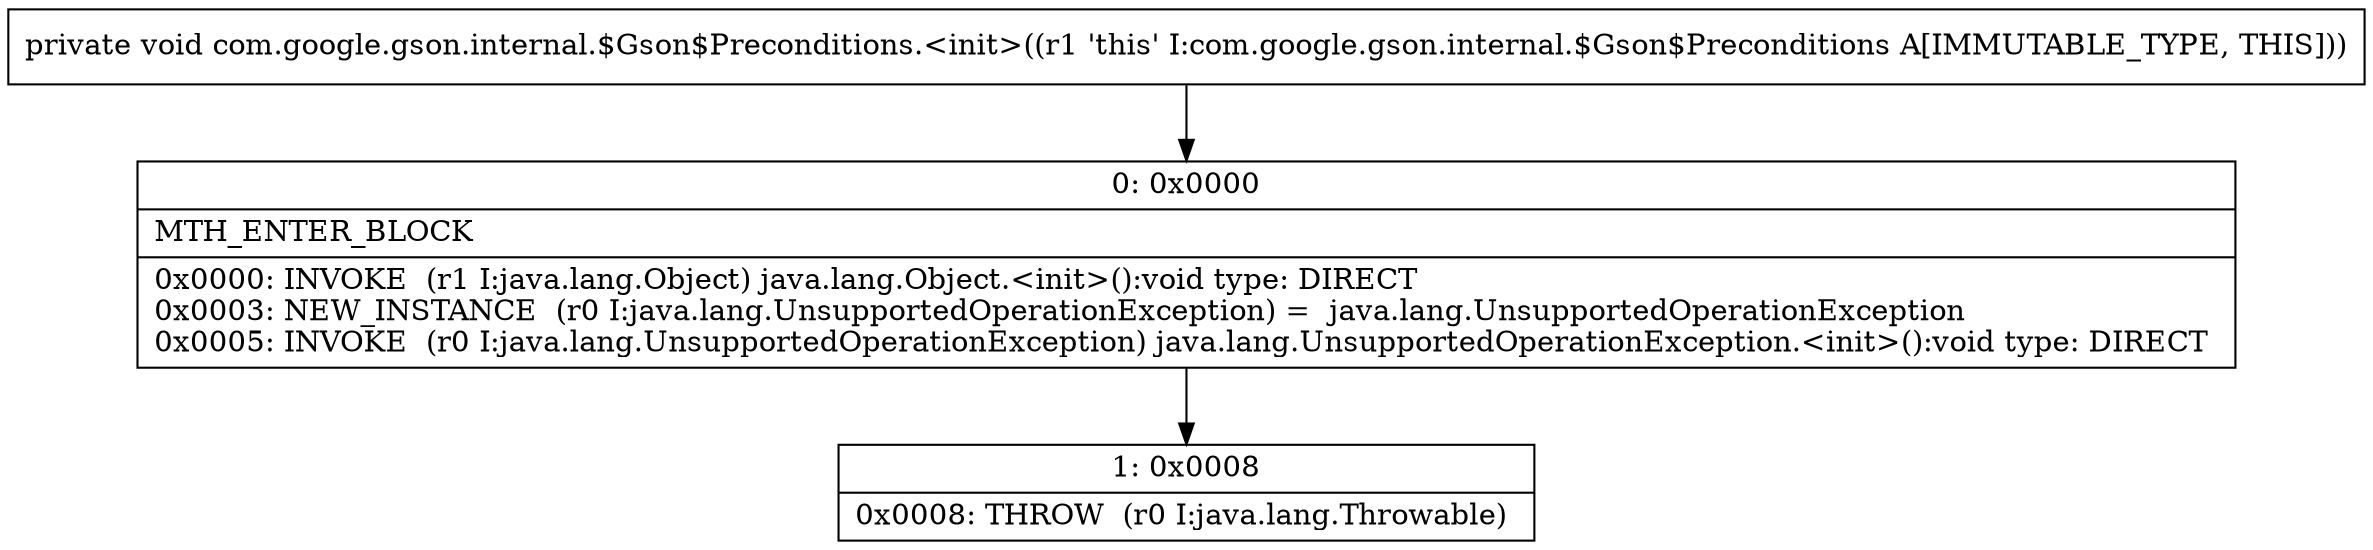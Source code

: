 digraph "CFG forcom.google.gson.internal.$Gson$Preconditions.\<init\>()V" {
Node_0 [shape=record,label="{0\:\ 0x0000|MTH_ENTER_BLOCK\l|0x0000: INVOKE  (r1 I:java.lang.Object) java.lang.Object.\<init\>():void type: DIRECT \l0x0003: NEW_INSTANCE  (r0 I:java.lang.UnsupportedOperationException) =  java.lang.UnsupportedOperationException \l0x0005: INVOKE  (r0 I:java.lang.UnsupportedOperationException) java.lang.UnsupportedOperationException.\<init\>():void type: DIRECT \l}"];
Node_1 [shape=record,label="{1\:\ 0x0008|0x0008: THROW  (r0 I:java.lang.Throwable) \l}"];
MethodNode[shape=record,label="{private void com.google.gson.internal.$Gson$Preconditions.\<init\>((r1 'this' I:com.google.gson.internal.$Gson$Preconditions A[IMMUTABLE_TYPE, THIS])) }"];
MethodNode -> Node_0;
Node_0 -> Node_1;
}


